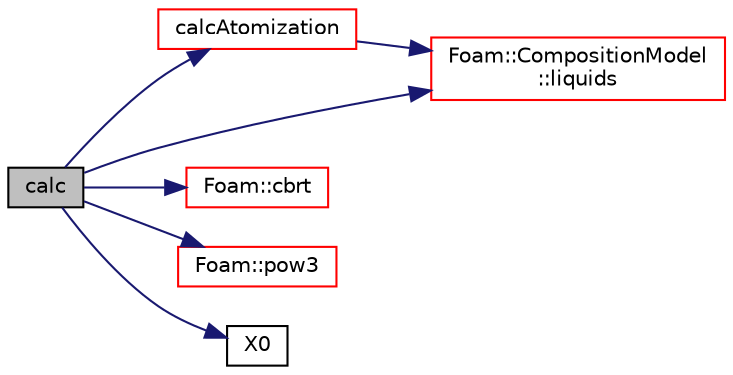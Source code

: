 digraph "calc"
{
  bgcolor="transparent";
  edge [fontname="Helvetica",fontsize="10",labelfontname="Helvetica",labelfontsize="10"];
  node [fontname="Helvetica",fontsize="10",shape=record];
  rankdir="LR";
  Node1 [label="calc",height=0.2,width=0.4,color="black", fillcolor="grey75", style="filled", fontcolor="black"];
  Node1 -> Node2 [color="midnightblue",fontsize="10",style="solid",fontname="Helvetica"];
  Node2 [label="calcAtomization",height=0.2,width=0.4,color="red",URL="$a02497.html#a1a437fdd14fbafd4141d04db0ff7f246",tooltip="Correct parcel properties according to atomization model. "];
  Node2 -> Node3 [color="midnightblue",fontsize="10",style="solid",fontname="Helvetica"];
  Node3 [label="Foam::CompositionModel\l::liquids",height=0.2,width=0.4,color="red",URL="$a00332.html#a5380a8807acfea3ce69f4d4386f49f64",tooltip="Return the global (additional) liquids. "];
  Node1 -> Node4 [color="midnightblue",fontsize="10",style="solid",fontname="Helvetica"];
  Node4 [label="Foam::cbrt",height=0.2,width=0.4,color="red",URL="$a10909.html#aca0b7feea326c0e1e9e04078a319d019"];
  Node1 -> Node3 [color="midnightblue",fontsize="10",style="solid",fontname="Helvetica"];
  Node1 -> Node5 [color="midnightblue",fontsize="10",style="solid",fontname="Helvetica"];
  Node5 [label="Foam::pow3",height=0.2,width=0.4,color="red",URL="$a10909.html#a2e8f5d970ee4fb466536c3c46bae91fe"];
  Node1 -> Node6 [color="midnightblue",fontsize="10",style="solid",fontname="Helvetica"];
  Node6 [label="X0",height=0.2,width=0.4,color="black",URL="$a03117.html#abd8f7f6773b396c200c6633258dc9333"];
}
